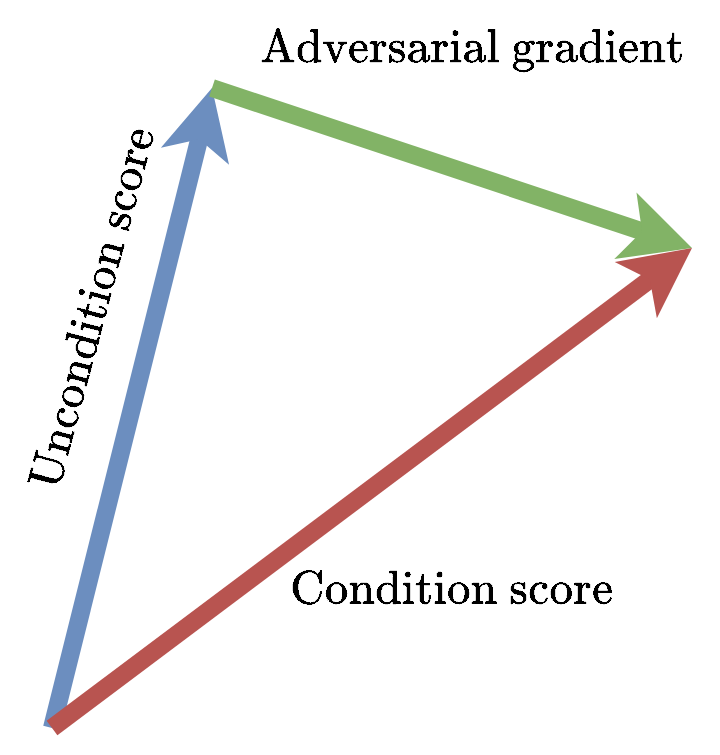 <mxfile version="24.7.17">
  <diagram name="Page-1" id="oo-ZgDfyL9Ay4hEghHGP">
    <mxGraphModel dx="1446" dy="1007" grid="1" gridSize="10" guides="1" tooltips="1" connect="1" arrows="1" fold="1" page="1" pageScale="1" pageWidth="850" pageHeight="1100" math="1" shadow="0">
      <root>
        <mxCell id="0" />
        <mxCell id="1" parent="0" />
        <mxCell id="JOIaLlwkwSo3AZo7ApRx-3" value="" style="endArrow=classic;html=1;rounded=0;strokeWidth=9;fillColor=#dae8fc;strokeColor=#6c8ebf;" edge="1" parent="1">
          <mxGeometry width="50" height="50" relative="1" as="geometry">
            <mxPoint x="360" y="440" as="sourcePoint" />
            <mxPoint x="440" y="120" as="targetPoint" />
          </mxGeometry>
        </mxCell>
        <mxCell id="JOIaLlwkwSo3AZo7ApRx-4" value="" style="endArrow=classic;html=1;rounded=0;strokeWidth=9;fillColor=#d5e8d4;strokeColor=#82b366;" edge="1" parent="1">
          <mxGeometry width="50" height="50" relative="1" as="geometry">
            <mxPoint x="440" y="120" as="sourcePoint" />
            <mxPoint x="680" y="200" as="targetPoint" />
          </mxGeometry>
        </mxCell>
        <mxCell id="JOIaLlwkwSo3AZo7ApRx-5" value="" style="endArrow=classic;html=1;rounded=0;strokeWidth=9;fillColor=#f8cecc;strokeColor=#b85450;" edge="1" parent="1">
          <mxGeometry width="50" height="50" relative="1" as="geometry">
            <mxPoint x="360" y="440" as="sourcePoint" />
            <mxPoint x="680" y="200" as="targetPoint" />
          </mxGeometry>
        </mxCell>
        <mxCell id="JOIaLlwkwSo3AZo7ApRx-6" value="$$\text{Condition score}$$" style="text;html=1;align=center;verticalAlign=middle;whiteSpace=wrap;rounded=0;fontSize=20;" vertex="1" parent="1">
          <mxGeometry x="480" y="350" width="160" height="40" as="geometry" />
        </mxCell>
        <mxCell id="JOIaLlwkwSo3AZo7ApRx-7" value="$$\text{Uncondition score}$$" style="text;html=1;align=center;verticalAlign=middle;whiteSpace=wrap;rounded=0;fontSize=20;rotation=-75;" vertex="1" parent="1">
          <mxGeometry x="300" y="210" width="160" height="40" as="geometry" />
        </mxCell>
        <mxCell id="JOIaLlwkwSo3AZo7ApRx-8" value="$$\text{Adversarial gradient}$$" style="text;html=1;align=center;verticalAlign=middle;whiteSpace=wrap;rounded=0;fontSize=20;" vertex="1" parent="1">
          <mxGeometry x="460" y="80" width="220" height="40" as="geometry" />
        </mxCell>
      </root>
    </mxGraphModel>
  </diagram>
</mxfile>

